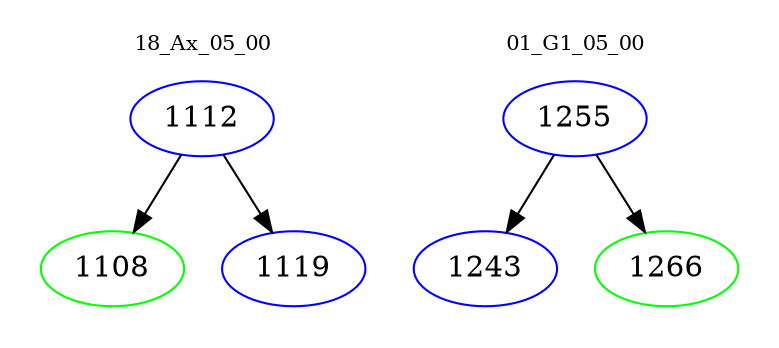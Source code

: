 digraph{
subgraph cluster_0 {
color = white
label = "18_Ax_05_00";
fontsize=10;
T0_1112 [label="1112", color="blue"]
T0_1112 -> T0_1108 [color="black"]
T0_1108 [label="1108", color="green"]
T0_1112 -> T0_1119 [color="black"]
T0_1119 [label="1119", color="blue"]
}
subgraph cluster_1 {
color = white
label = "01_G1_05_00";
fontsize=10;
T1_1255 [label="1255", color="blue"]
T1_1255 -> T1_1243 [color="black"]
T1_1243 [label="1243", color="blue"]
T1_1255 -> T1_1266 [color="black"]
T1_1266 [label="1266", color="green"]
}
}
